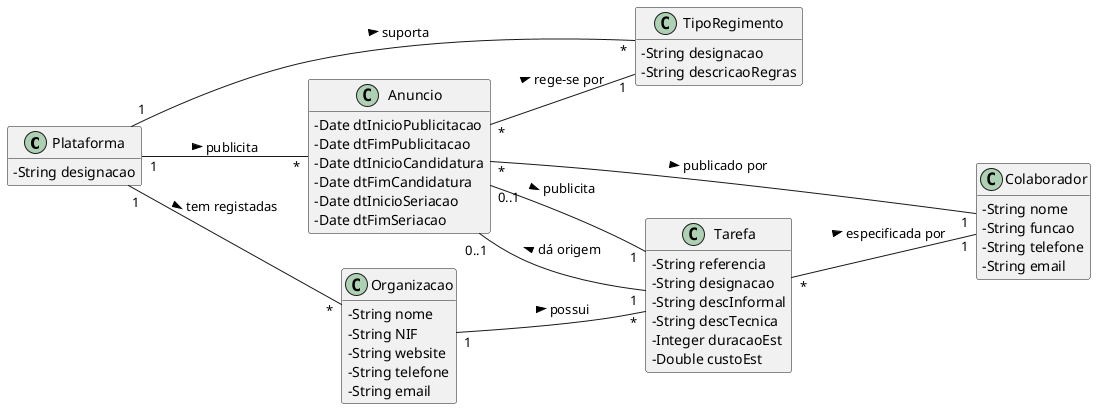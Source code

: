 @startuml
skinparam classAttributeIconSize 0
hide methods
left to right direction

class Plataforma {
  -String designacao
}

class Colaborador {
  -String nome
  -String funcao
  -String telefone
  -String email
}

class Tarefa {
  -String referencia
  -String designacao
  -String descInformal
  -String descTecnica
  -Integer duracaoEst
  -Double custoEst
}

class TipoRegimento
{
    -String designacao
    -String descricaoRegras
}

class Anuncio
{
    -Date dtInicioPublicitacao
    -Date dtFimPublicitacao
    -Date dtInicioCandidatura
    -Date dtFimCandidatura
    -Date dtInicioSeriacao
    -Date dtFimSeriacao
}

class Organizacao {
  -String nome
  -String NIF
  -String website
  -String telefone
  -String email
}

Plataforma "1" -- "*" Anuncio : publicita >
Plataforma "1" -- "*" TipoRegimento : suporta >
Plataforma "1" -- "*" Organizacao : tem registadas >

Organizacao "1" -- "*" Tarefa: possui >

Tarefa "*" -- "1" Colaborador: especificada por >

Anuncio "0..1" -- "1" Tarefa: publicita >
Anuncio "0..1" -- "1" Tarefa: dá origem <
Anuncio "*" -- "1" TipoRegimento: rege-se por >
Anuncio "*" -- "1" Colaborador: publicado por >

@enduml